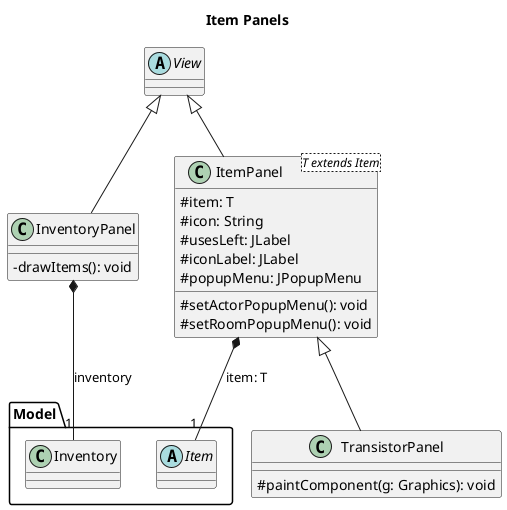 @startuml Item_panels
title Item Panels

skinparam classAttributeIconSize 0

package Model{
    abstract class Item{}
    class Inventory{}
}
abstract class View{}

    View <|-- InventoryPanel
    InventoryPanel *--"1" Inventory: inventory
    class InventoryPanel{
        - drawItems(): void
    }

    View <|-- ItemPanel
    ItemPanel *--"1" Item: item: T
    class ItemPanel<T extends Item>{
        # item: T
        # icon: String
        # usesLeft: JLabel
        # iconLabel: JLabel
        # popupMenu: JPopupMenu
        # setActorPopupMenu(): void
        # setRoomPopupMenu(): void
    }

    ItemPanel <|-- TransistorPanel
    class TransistorPanel{
        # paintComponent(g: Graphics): void
    }





@enduml
